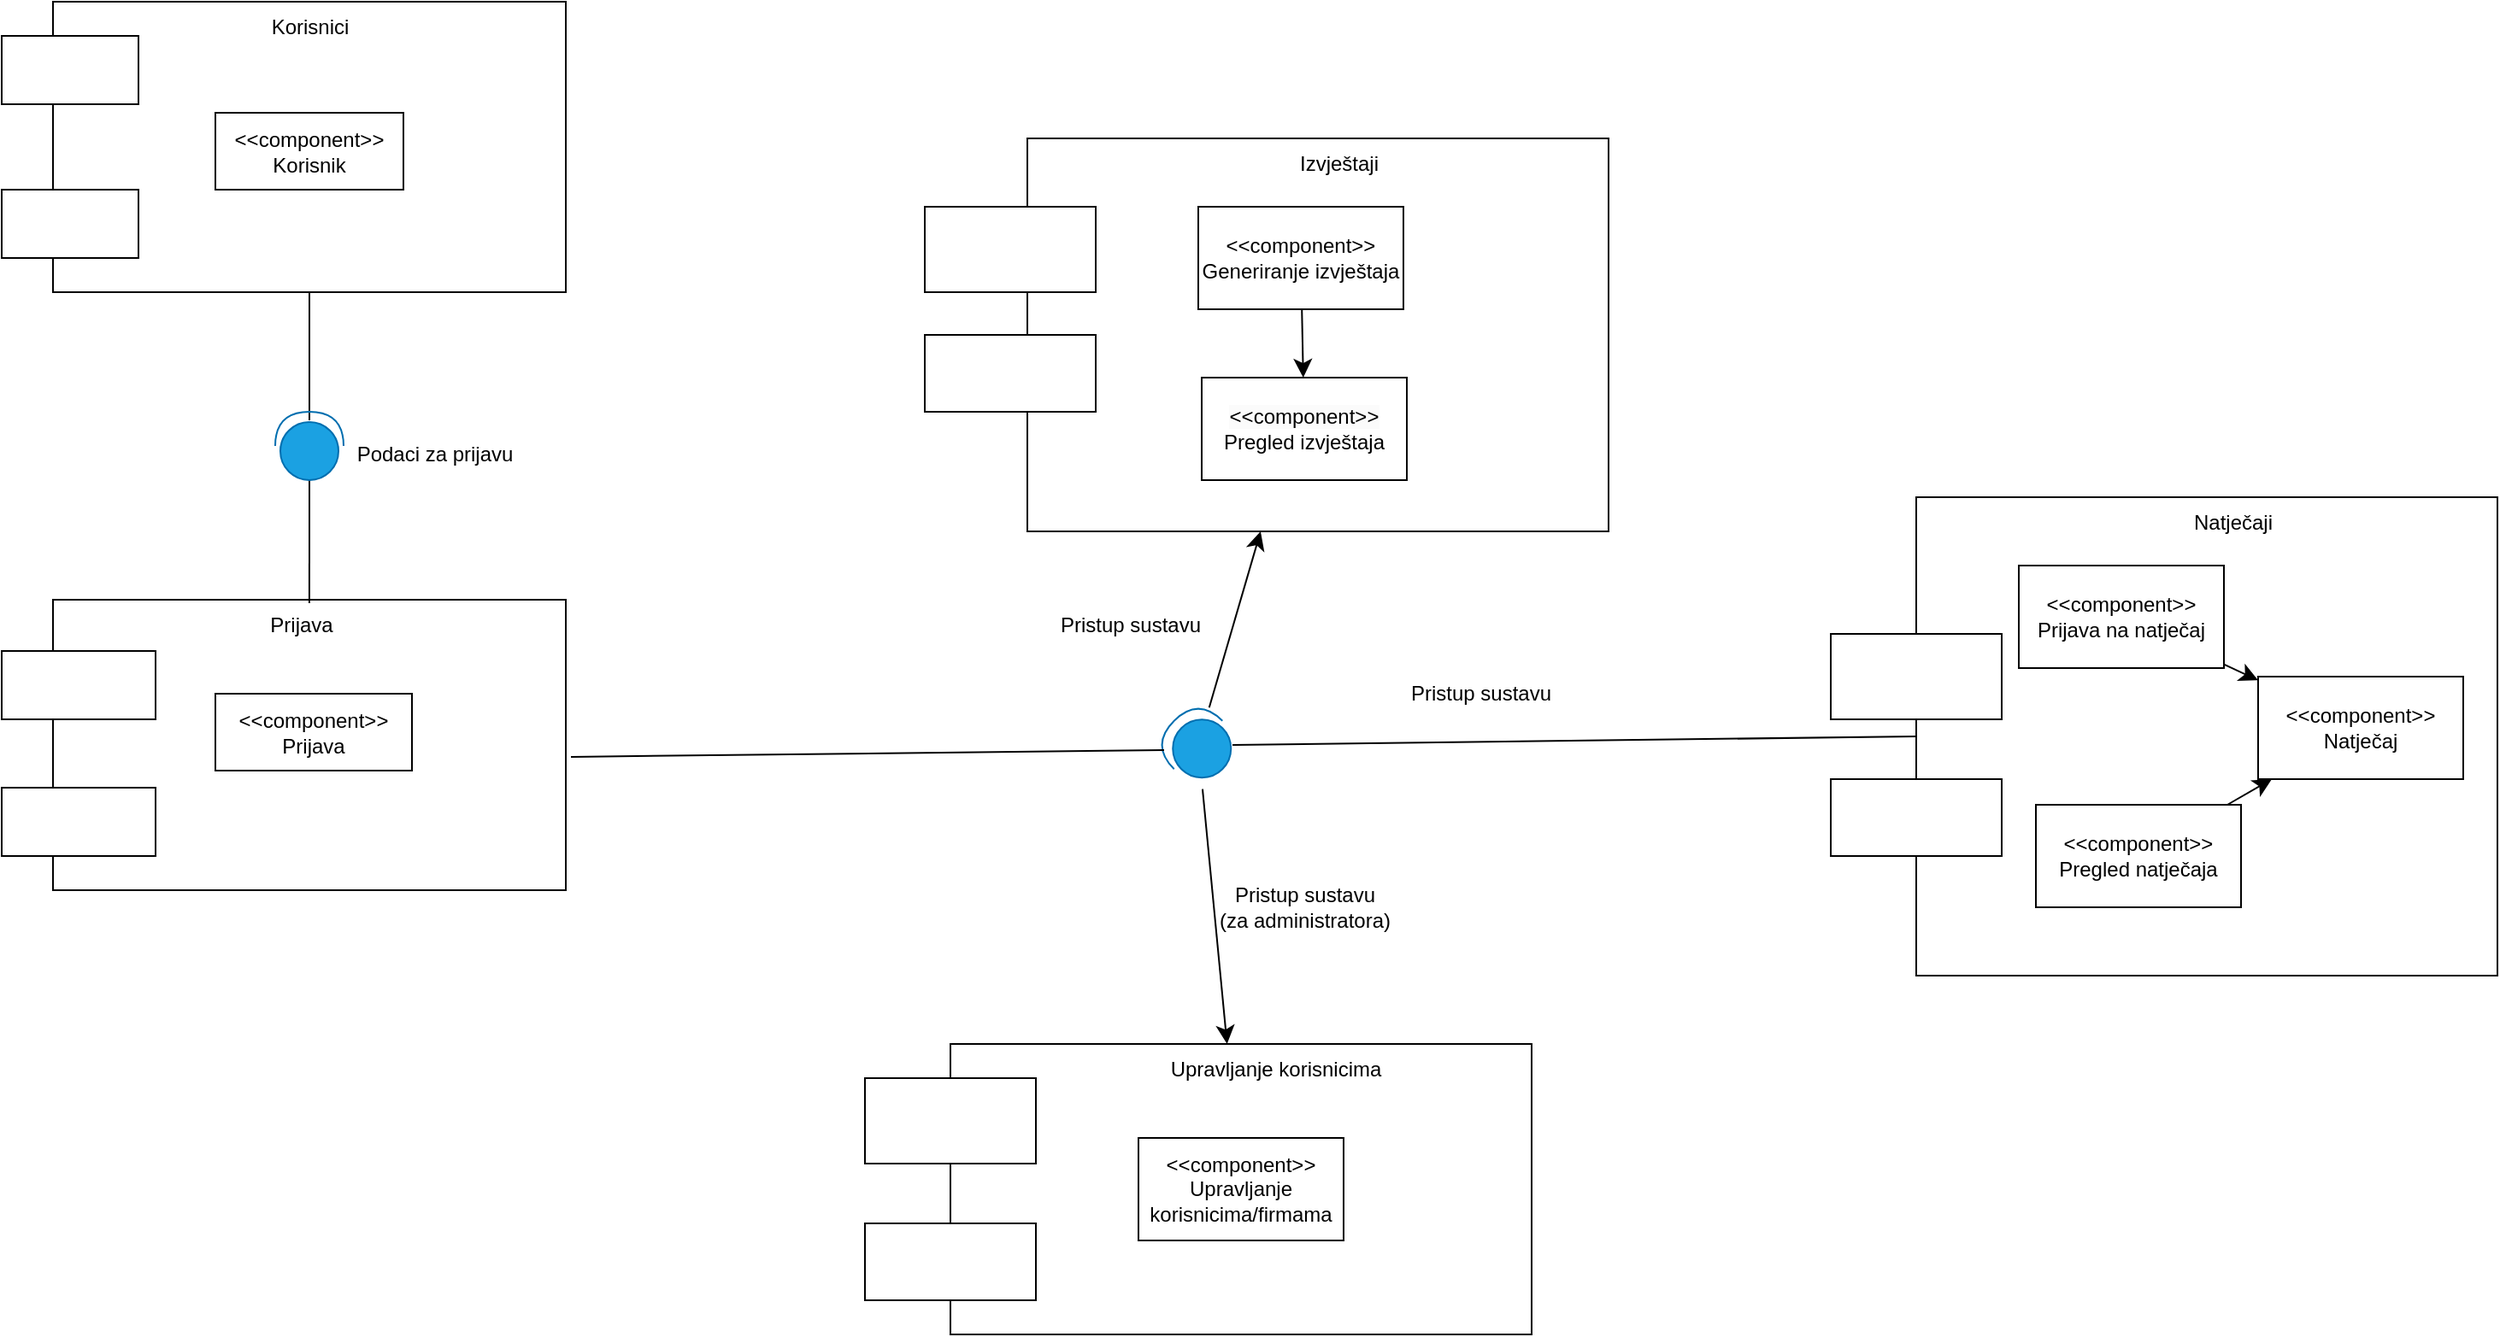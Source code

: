 <mxfile version="24.6.4" type="device">
  <diagram name="Page-1" id="1hfMfTK2yjsWsucCjEhh">
    <mxGraphModel dx="1908" dy="1284" grid="1" gridSize="10" guides="1" tooltips="1" connect="1" arrows="1" fold="1" page="1" pageScale="1" pageWidth="827" pageHeight="1169" math="0" shadow="0">
      <root>
        <mxCell id="0" />
        <mxCell id="1" parent="0" />
        <mxCell id="CAX5XdgEWYL_8YnyTvap-11" value="" style="rounded=0;whiteSpace=wrap;html=1;" parent="1" vertex="1">
          <mxGeometry x="40" y="40" width="300" height="170" as="geometry" />
        </mxCell>
        <mxCell id="CAX5XdgEWYL_8YnyTvap-12" value="" style="rounded=0;whiteSpace=wrap;html=1;" parent="1" vertex="1">
          <mxGeometry x="10" y="60" width="80" height="40" as="geometry" />
        </mxCell>
        <mxCell id="CAX5XdgEWYL_8YnyTvap-13" value="" style="rounded=0;whiteSpace=wrap;html=1;" parent="1" vertex="1">
          <mxGeometry x="10" y="150" width="80" height="40" as="geometry" />
        </mxCell>
        <mxCell id="CAX5XdgEWYL_8YnyTvap-14" value="&amp;lt;&amp;lt;component&amp;gt;&amp;gt;&lt;br&gt;Korisnik" style="rounded=0;whiteSpace=wrap;html=1;" parent="1" vertex="1">
          <mxGeometry x="135" y="105" width="110" height="45" as="geometry" />
        </mxCell>
        <mxCell id="CAX5XdgEWYL_8YnyTvap-15" value="Korisnici" style="text;html=1;align=center;verticalAlign=middle;resizable=0;points=[];autosize=1;strokeColor=none;fillColor=none;" parent="1" vertex="1">
          <mxGeometry x="155" y="40" width="70" height="30" as="geometry" />
        </mxCell>
        <mxCell id="CAX5XdgEWYL_8YnyTvap-16" value="" style="rounded=0;whiteSpace=wrap;html=1;" parent="1" vertex="1">
          <mxGeometry x="40" y="390" width="300" height="170" as="geometry" />
        </mxCell>
        <mxCell id="CAX5XdgEWYL_8YnyTvap-21" value="" style="endArrow=none;html=1;rounded=0;entryX=0.5;entryY=1;entryDx=0;entryDy=0;exitX=1;exitY=0.5;exitDx=0;exitDy=0;exitPerimeter=0;" parent="1" target="CAX5XdgEWYL_8YnyTvap-11" edge="1">
          <mxGeometry width="50" height="50" relative="1" as="geometry">
            <mxPoint x="190" y="285" as="sourcePoint" />
            <mxPoint x="310" y="280" as="targetPoint" />
          </mxGeometry>
        </mxCell>
        <mxCell id="CAX5XdgEWYL_8YnyTvap-22" value="" style="endArrow=none;html=1;rounded=0;entryX=0;entryY=0.5;entryDx=0;entryDy=0;entryPerimeter=0;exitX=0.583;exitY=0.067;exitDx=0;exitDy=0;exitPerimeter=0;" parent="1" source="CAX5XdgEWYL_8YnyTvap-42" target="CAX5XdgEWYL_8YnyTvap-68" edge="1">
          <mxGeometry width="50" height="50" relative="1" as="geometry">
            <mxPoint x="190" y="380" as="sourcePoint" />
            <mxPoint x="190" y="320" as="targetPoint" />
          </mxGeometry>
        </mxCell>
        <mxCell id="CAX5XdgEWYL_8YnyTvap-24" value="Podaci za prijavu" style="text;html=1;align=center;verticalAlign=middle;resizable=0;points=[];autosize=1;strokeColor=none;fillColor=none;" parent="1" vertex="1">
          <mxGeometry x="207.5" y="290" width="110" height="30" as="geometry" />
        </mxCell>
        <mxCell id="CAX5XdgEWYL_8YnyTvap-25" value="" style="rounded=0;whiteSpace=wrap;html=1;" parent="1" vertex="1">
          <mxGeometry x="10" y="420" width="90" height="40" as="geometry" />
        </mxCell>
        <mxCell id="CAX5XdgEWYL_8YnyTvap-26" value="" style="rounded=0;whiteSpace=wrap;html=1;" parent="1" vertex="1">
          <mxGeometry x="10" y="500" width="90" height="40" as="geometry" />
        </mxCell>
        <mxCell id="CAX5XdgEWYL_8YnyTvap-27" value="&amp;lt;&amp;lt;component&amp;gt;&amp;gt;&lt;br&gt;Prijava" style="rounded=0;whiteSpace=wrap;html=1;" parent="1" vertex="1">
          <mxGeometry x="135" y="445" width="115" height="45" as="geometry" />
        </mxCell>
        <mxCell id="CAX5XdgEWYL_8YnyTvap-42" value="Prijava" style="text;html=1;align=center;verticalAlign=middle;resizable=0;points=[];autosize=1;strokeColor=none;fillColor=none;" parent="1" vertex="1">
          <mxGeometry x="155" y="390" width="60" height="30" as="geometry" />
        </mxCell>
        <mxCell id="bg64vVWG6fBi2YdcmEhS-18" style="edgeStyle=none;curved=1;rounded=0;orthogonalLoop=1;jettySize=auto;html=1;fontSize=12;startSize=8;endSize=8;" edge="1" parent="1" source="CAX5XdgEWYL_8YnyTvap-47" target="bg64vVWG6fBi2YdcmEhS-11">
          <mxGeometry relative="1" as="geometry" />
        </mxCell>
        <mxCell id="bg64vVWG6fBi2YdcmEhS-24" style="edgeStyle=none;curved=1;rounded=0;orthogonalLoop=1;jettySize=auto;html=1;fontSize=12;startSize=8;endSize=8;" edge="1" parent="1" source="CAX5XdgEWYL_8YnyTvap-47" target="bg64vVWG6fBi2YdcmEhS-19">
          <mxGeometry relative="1" as="geometry" />
        </mxCell>
        <mxCell id="CAX5XdgEWYL_8YnyTvap-47" value="" style="shape=providedRequiredInterface;html=1;verticalLabelPosition=bottom;sketch=0;direction=west;rotation=45;fillColor=#1ba1e2;fontColor=#ffffff;strokeColor=#006EAF;" parent="1" vertex="1">
          <mxGeometry x="690" y="455" width="40" height="40" as="geometry" />
        </mxCell>
        <mxCell id="CAX5XdgEWYL_8YnyTvap-48" value="" style="endArrow=none;html=1;rounded=0;exitX=1.01;exitY=0.541;exitDx=0;exitDy=0;exitPerimeter=0;entryX=0.801;entryY=0.093;entryDx=0;entryDy=0;entryPerimeter=0;" parent="1" source="CAX5XdgEWYL_8YnyTvap-16" target="CAX5XdgEWYL_8YnyTvap-47" edge="1">
          <mxGeometry width="50" height="50" relative="1" as="geometry">
            <mxPoint x="620" y="330" as="sourcePoint" />
            <mxPoint x="870" y="430" as="targetPoint" />
          </mxGeometry>
        </mxCell>
        <mxCell id="CAX5XdgEWYL_8YnyTvap-49" value="Pristup sustavu" style="text;html=1;align=center;verticalAlign=middle;resizable=0;points=[];autosize=1;strokeColor=none;fillColor=none;" parent="1" vertex="1">
          <mxGeometry x="820" y="430" width="110" height="30" as="geometry" />
        </mxCell>
        <mxCell id="CAX5XdgEWYL_8YnyTvap-51" value="" style="endArrow=none;html=1;rounded=0;entryX=0;entryY=0.5;entryDx=0;entryDy=0;" parent="1" target="bg64vVWG6fBi2YdcmEhS-5" edge="1">
          <mxGeometry width="50" height="50" relative="1" as="geometry">
            <mxPoint x="730" y="475" as="sourcePoint" />
            <mxPoint x="1142.0" y="892.06" as="targetPoint" />
          </mxGeometry>
        </mxCell>
        <mxCell id="CAX5XdgEWYL_8YnyTvap-68" value="" style="shape=providedRequiredInterface;html=1;verticalLabelPosition=bottom;sketch=0;direction=north;fillColor=#1ba1e2;fontColor=#ffffff;strokeColor=#006EAF;" parent="1" vertex="1">
          <mxGeometry x="170" y="280" width="40" height="40" as="geometry" />
        </mxCell>
        <mxCell id="bg64vVWG6fBi2YdcmEhS-5" value="" style="rounded=0;whiteSpace=wrap;html=1;" vertex="1" parent="1">
          <mxGeometry x="1130" y="330" width="340" height="280" as="geometry" />
        </mxCell>
        <mxCell id="bg64vVWG6fBi2YdcmEhS-6" value="" style="rounded=0;whiteSpace=wrap;html=1;" vertex="1" parent="1">
          <mxGeometry x="1080" y="410" width="100" height="50" as="geometry" />
        </mxCell>
        <mxCell id="bg64vVWG6fBi2YdcmEhS-7" value="" style="rounded=0;whiteSpace=wrap;html=1;" vertex="1" parent="1">
          <mxGeometry x="1080" y="495" width="100" height="45" as="geometry" />
        </mxCell>
        <mxCell id="bg64vVWG6fBi2YdcmEhS-30" style="edgeStyle=none;curved=1;rounded=0;orthogonalLoop=1;jettySize=auto;html=1;fontSize=12;startSize=8;endSize=8;" edge="1" parent="1" source="bg64vVWG6fBi2YdcmEhS-8" target="bg64vVWG6fBi2YdcmEhS-27">
          <mxGeometry relative="1" as="geometry" />
        </mxCell>
        <mxCell id="bg64vVWG6fBi2YdcmEhS-8" value="&amp;lt;&amp;lt;component&amp;gt;&amp;gt;&lt;br&gt;Prijava na natječaj" style="rounded=0;whiteSpace=wrap;html=1;" vertex="1" parent="1">
          <mxGeometry x="1190" y="370" width="120" height="60" as="geometry" />
        </mxCell>
        <mxCell id="bg64vVWG6fBi2YdcmEhS-9" value="&lt;blockquote style=&quot;margin: 0 0 0 40px; border: none; padding: 0px;&quot;&gt;Natječaji&lt;/blockquote&gt;" style="text;html=1;align=center;verticalAlign=middle;resizable=0;points=[];autosize=1;strokeColor=none;fillColor=none;" vertex="1" parent="1">
          <mxGeometry x="1240" y="330" width="110" height="30" as="geometry" />
        </mxCell>
        <mxCell id="bg64vVWG6fBi2YdcmEhS-11" value="" style="rounded=0;whiteSpace=wrap;html=1;" vertex="1" parent="1">
          <mxGeometry x="565" y="650" width="340" height="170" as="geometry" />
        </mxCell>
        <mxCell id="bg64vVWG6fBi2YdcmEhS-12" value="" style="rounded=0;whiteSpace=wrap;html=1;" vertex="1" parent="1">
          <mxGeometry x="515" y="670" width="100" height="50" as="geometry" />
        </mxCell>
        <mxCell id="bg64vVWG6fBi2YdcmEhS-13" value="" style="rounded=0;whiteSpace=wrap;html=1;" vertex="1" parent="1">
          <mxGeometry x="515" y="755" width="100" height="45" as="geometry" />
        </mxCell>
        <mxCell id="bg64vVWG6fBi2YdcmEhS-14" value="&amp;lt;&amp;lt;component&amp;gt;&amp;gt;&lt;br&gt;Upravljanje korisnicima/firmama" style="rounded=0;whiteSpace=wrap;html=1;" vertex="1" parent="1">
          <mxGeometry x="675" y="705" width="120" height="60" as="geometry" />
        </mxCell>
        <mxCell id="bg64vVWG6fBi2YdcmEhS-15" value="&lt;blockquote style=&quot;margin: 0 0 0 40px; border: none; padding: 0px;&quot;&gt;Upravljanje korisnicima&lt;/blockquote&gt;" style="text;html=1;align=center;verticalAlign=middle;resizable=0;points=[];autosize=1;strokeColor=none;fillColor=none;" vertex="1" parent="1">
          <mxGeometry x="640" y="650" width="190" height="30" as="geometry" />
        </mxCell>
        <mxCell id="bg64vVWG6fBi2YdcmEhS-17" value="Pristup sustavu&lt;br&gt;(za administratora)" style="text;html=1;align=center;verticalAlign=middle;resizable=0;points=[];autosize=1;strokeColor=none;fillColor=none;" vertex="1" parent="1">
          <mxGeometry x="712" y="550" width="120" height="40" as="geometry" />
        </mxCell>
        <mxCell id="bg64vVWG6fBi2YdcmEhS-19" value="" style="rounded=0;whiteSpace=wrap;html=1;" vertex="1" parent="1">
          <mxGeometry x="610" y="120" width="340" height="230" as="geometry" />
        </mxCell>
        <mxCell id="bg64vVWG6fBi2YdcmEhS-20" value="" style="rounded=0;whiteSpace=wrap;html=1;" vertex="1" parent="1">
          <mxGeometry x="550" y="160" width="100" height="50" as="geometry" />
        </mxCell>
        <mxCell id="bg64vVWG6fBi2YdcmEhS-21" value="" style="rounded=0;whiteSpace=wrap;html=1;" vertex="1" parent="1">
          <mxGeometry x="550" y="235" width="100" height="45" as="geometry" />
        </mxCell>
        <mxCell id="bg64vVWG6fBi2YdcmEhS-34" style="edgeStyle=none;curved=1;rounded=0;orthogonalLoop=1;jettySize=auto;html=1;fontSize=12;startSize=8;endSize=8;" edge="1" parent="1" source="bg64vVWG6fBi2YdcmEhS-22" target="bg64vVWG6fBi2YdcmEhS-32">
          <mxGeometry relative="1" as="geometry" />
        </mxCell>
        <mxCell id="bg64vVWG6fBi2YdcmEhS-22" value="&amp;lt;&amp;lt;component&amp;gt;&amp;gt;&lt;br&gt;Generiranje izvještaja" style="rounded=0;whiteSpace=wrap;html=1;" vertex="1" parent="1">
          <mxGeometry x="710" y="160" width="120" height="60" as="geometry" />
        </mxCell>
        <mxCell id="bg64vVWG6fBi2YdcmEhS-23" value="&lt;blockquote style=&quot;margin: 0 0 0 40px; border: none; padding: 0px;&quot;&gt;Izvještaji&lt;/blockquote&gt;" style="text;html=1;align=center;verticalAlign=middle;resizable=0;points=[];autosize=1;strokeColor=none;fillColor=none;" vertex="1" parent="1">
          <mxGeometry x="717" y="120" width="110" height="30" as="geometry" />
        </mxCell>
        <mxCell id="bg64vVWG6fBi2YdcmEhS-25" value="Pristup sustavu" style="text;html=1;align=center;verticalAlign=middle;resizable=0;points=[];autosize=1;strokeColor=none;fillColor=none;" vertex="1" parent="1">
          <mxGeometry x="615" y="390" width="110" height="30" as="geometry" />
        </mxCell>
        <mxCell id="bg64vVWG6fBi2YdcmEhS-31" style="edgeStyle=none;curved=1;rounded=0;orthogonalLoop=1;jettySize=auto;html=1;fontSize=12;startSize=8;endSize=8;" edge="1" parent="1" source="bg64vVWG6fBi2YdcmEhS-26" target="bg64vVWG6fBi2YdcmEhS-27">
          <mxGeometry relative="1" as="geometry" />
        </mxCell>
        <mxCell id="bg64vVWG6fBi2YdcmEhS-26" value="&amp;lt;&amp;lt;component&amp;gt;&amp;gt;&lt;br&gt;Pregled natječaja" style="rounded=0;whiteSpace=wrap;html=1;" vertex="1" parent="1">
          <mxGeometry x="1200" y="510" width="120" height="60" as="geometry" />
        </mxCell>
        <mxCell id="bg64vVWG6fBi2YdcmEhS-27" value="&amp;lt;&amp;lt;component&amp;gt;&amp;gt;&lt;br&gt;Natječaj" style="rounded=0;whiteSpace=wrap;html=1;" vertex="1" parent="1">
          <mxGeometry x="1330" y="435" width="120" height="60" as="geometry" />
        </mxCell>
        <mxCell id="bg64vVWG6fBi2YdcmEhS-32" value="&lt;br&gt;&lt;span style=&quot;color: rgb(0, 0, 0); font-family: Helvetica; font-size: 12px; font-style: normal; font-variant-ligatures: normal; font-variant-caps: normal; font-weight: 400; letter-spacing: normal; orphans: 2; text-align: center; text-indent: 0px; text-transform: none; widows: 2; word-spacing: 0px; -webkit-text-stroke-width: 0px; white-space: normal; background-color: rgb(251, 251, 251); text-decoration-thickness: initial; text-decoration-style: initial; text-decoration-color: initial; display: inline !important; float: none;&quot;&gt;&amp;lt;&amp;lt;component&amp;gt;&amp;gt;&lt;/span&gt;&lt;br style=&quot;forced-color-adjust: none; color: rgb(0, 0, 0); font-family: Helvetica; font-size: 12px; font-style: normal; font-variant-ligatures: normal; font-variant-caps: normal; font-weight: 400; letter-spacing: normal; orphans: 2; text-align: center; text-indent: 0px; text-transform: none; widows: 2; word-spacing: 0px; -webkit-text-stroke-width: 0px; white-space: normal; background-color: rgb(251, 251, 251); text-decoration-thickness: initial; text-decoration-style: initial; text-decoration-color: initial;&quot;&gt;Pregled izvještaja&lt;div&gt;&lt;br/&gt;&lt;/div&gt;" style="rounded=0;whiteSpace=wrap;html=1;" vertex="1" parent="1">
          <mxGeometry x="712" y="260" width="120" height="60" as="geometry" />
        </mxCell>
      </root>
    </mxGraphModel>
  </diagram>
</mxfile>
